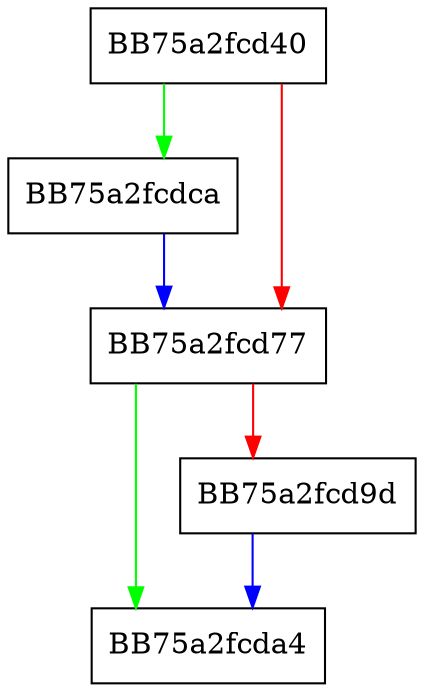 digraph RpfAPI_SSFCurrentStreamRead {
  node [shape="box"];
  graph [splines=ortho];
  BB75a2fcd40 -> BB75a2fcdca [color="green"];
  BB75a2fcd40 -> BB75a2fcd77 [color="red"];
  BB75a2fcd77 -> BB75a2fcda4 [color="green"];
  BB75a2fcd77 -> BB75a2fcd9d [color="red"];
  BB75a2fcd9d -> BB75a2fcda4 [color="blue"];
  BB75a2fcdca -> BB75a2fcd77 [color="blue"];
}